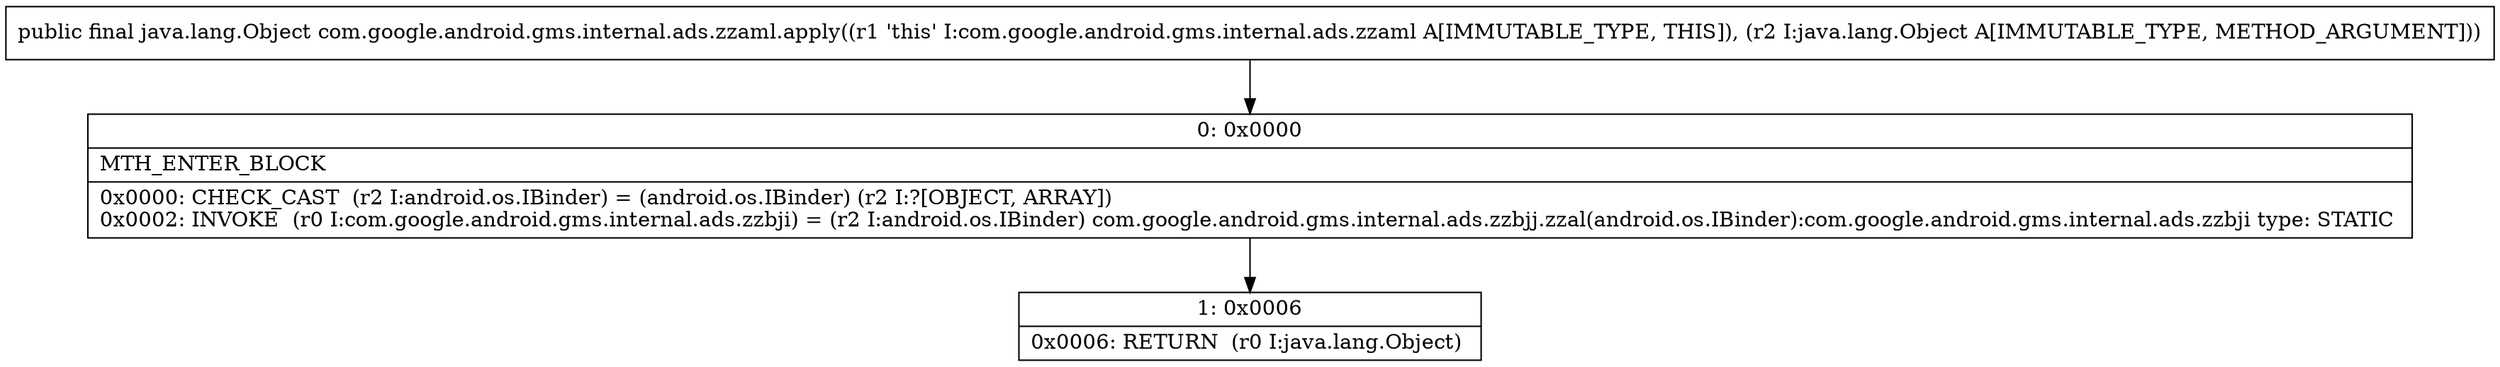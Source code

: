 digraph "CFG forcom.google.android.gms.internal.ads.zzaml.apply(Ljava\/lang\/Object;)Ljava\/lang\/Object;" {
Node_0 [shape=record,label="{0\:\ 0x0000|MTH_ENTER_BLOCK\l|0x0000: CHECK_CAST  (r2 I:android.os.IBinder) = (android.os.IBinder) (r2 I:?[OBJECT, ARRAY]) \l0x0002: INVOKE  (r0 I:com.google.android.gms.internal.ads.zzbji) = (r2 I:android.os.IBinder) com.google.android.gms.internal.ads.zzbjj.zzal(android.os.IBinder):com.google.android.gms.internal.ads.zzbji type: STATIC \l}"];
Node_1 [shape=record,label="{1\:\ 0x0006|0x0006: RETURN  (r0 I:java.lang.Object) \l}"];
MethodNode[shape=record,label="{public final java.lang.Object com.google.android.gms.internal.ads.zzaml.apply((r1 'this' I:com.google.android.gms.internal.ads.zzaml A[IMMUTABLE_TYPE, THIS]), (r2 I:java.lang.Object A[IMMUTABLE_TYPE, METHOD_ARGUMENT])) }"];
MethodNode -> Node_0;
Node_0 -> Node_1;
}


